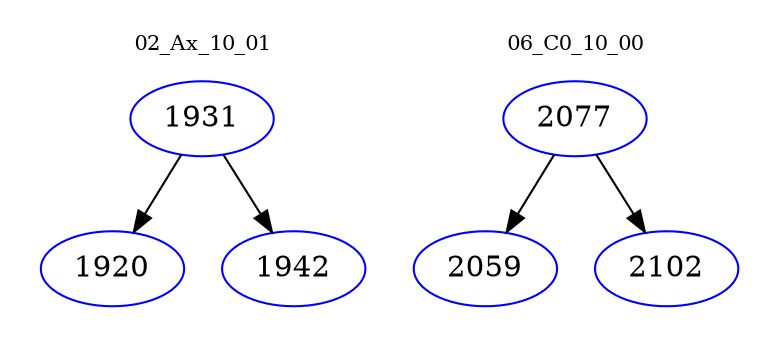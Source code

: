 digraph{
subgraph cluster_0 {
color = white
label = "02_Ax_10_01";
fontsize=10;
T0_1931 [label="1931", color="blue"]
T0_1931 -> T0_1920 [color="black"]
T0_1920 [label="1920", color="blue"]
T0_1931 -> T0_1942 [color="black"]
T0_1942 [label="1942", color="blue"]
}
subgraph cluster_1 {
color = white
label = "06_C0_10_00";
fontsize=10;
T1_2077 [label="2077", color="blue"]
T1_2077 -> T1_2059 [color="black"]
T1_2059 [label="2059", color="blue"]
T1_2077 -> T1_2102 [color="black"]
T1_2102 [label="2102", color="blue"]
}
}
